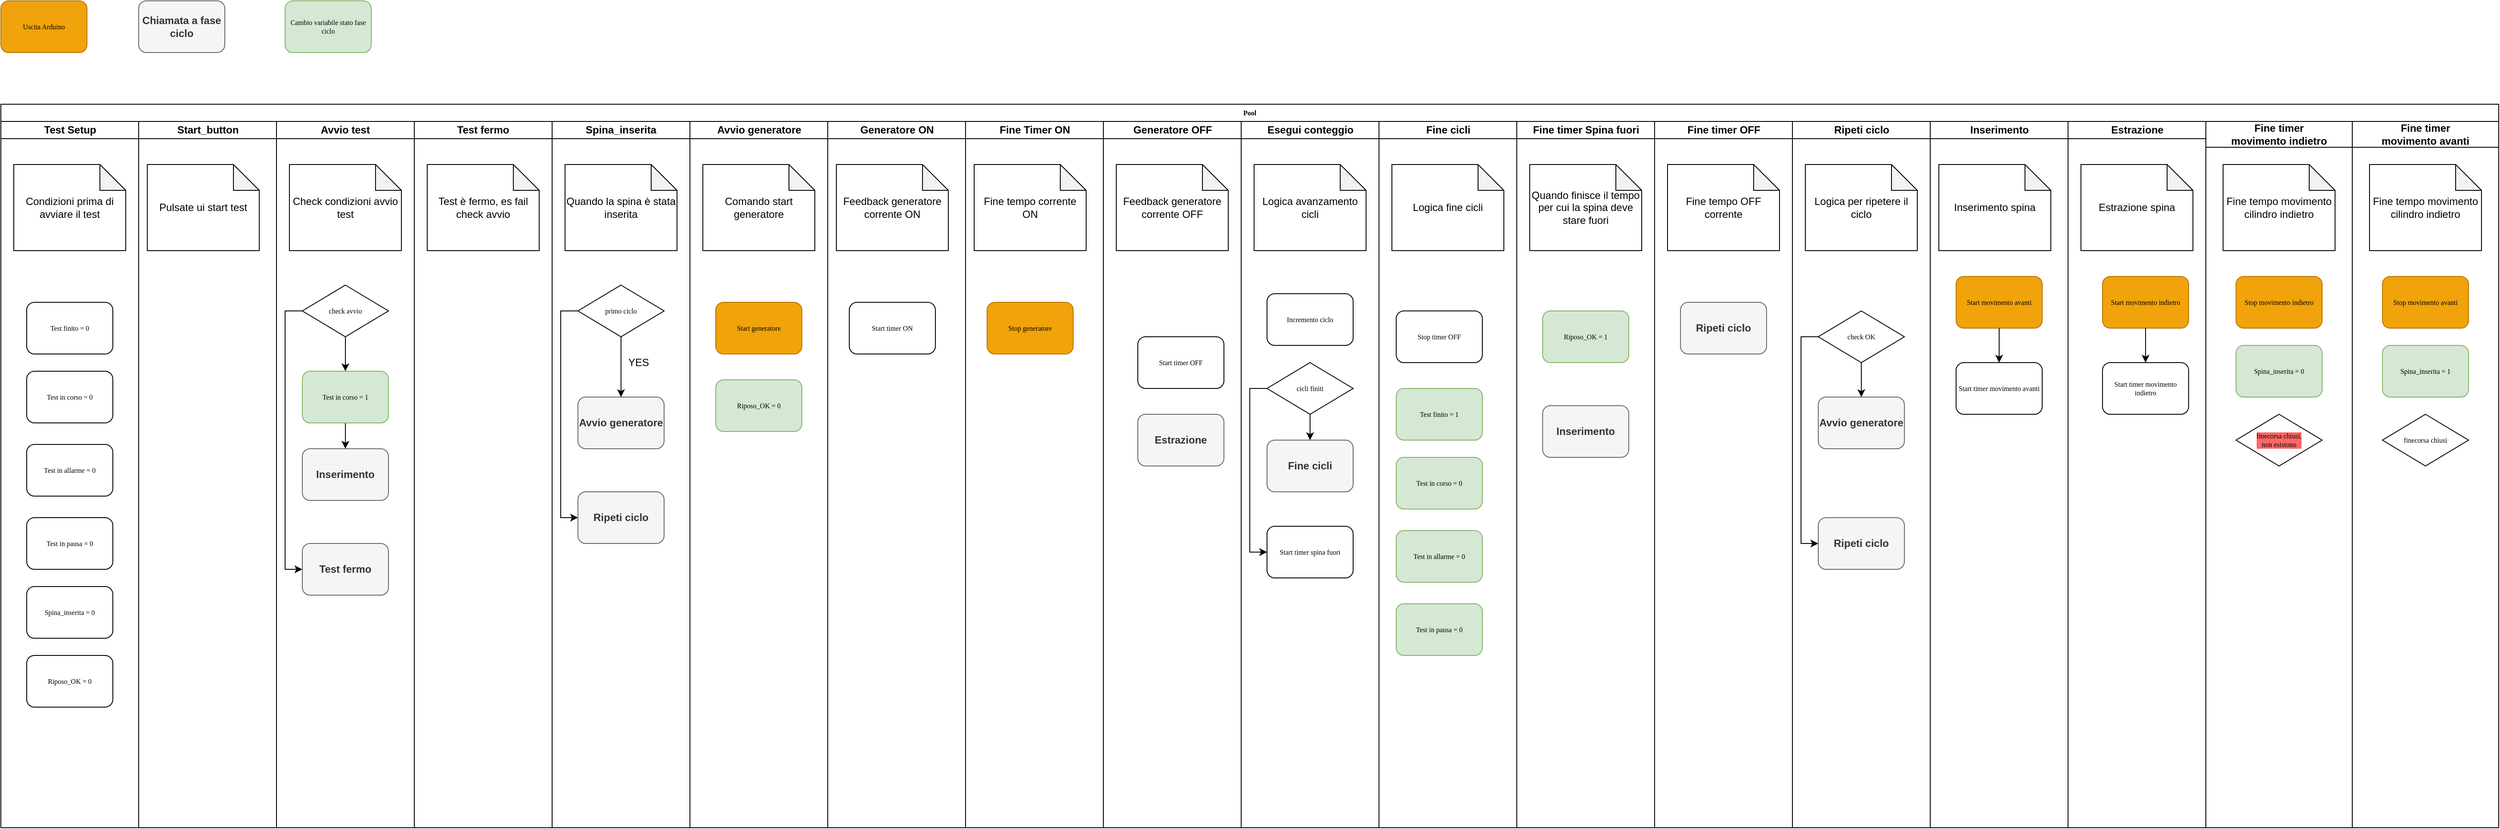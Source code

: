 <mxfile version="15.9.4" type="github">
  <diagram name="Page-1" id="74e2e168-ea6b-b213-b513-2b3c1d86103e">
    <mxGraphModel dx="1178" dy="1578" grid="1" gridSize="10" guides="1" tooltips="1" connect="1" arrows="1" fold="1" page="1" pageScale="1" pageWidth="1100" pageHeight="850" background="none" math="0" shadow="0">
      <root>
        <mxCell id="0" />
        <mxCell id="1" parent="0" />
        <mxCell id="77e6c97f196da883-1" value="Pool" style="swimlane;html=1;childLayout=stackLayout;startSize=20;rounded=0;shadow=0;labelBackgroundColor=none;strokeWidth=1;fontFamily=Verdana;fontSize=8;align=center;swimlaneLine=1;glass=0;separatorColor=#E6E6E6;whiteSpace=wrap;" parent="1" vertex="1">
          <mxGeometry x="70" y="-30" width="2900" height="840" as="geometry" />
        </mxCell>
        <mxCell id="WGGpqB69vOt5ms05KSNj-37" value="Test Setup" style="swimlane;html=1;startSize=20;" parent="77e6c97f196da883-1" vertex="1">
          <mxGeometry y="20" width="160" height="820" as="geometry" />
        </mxCell>
        <mxCell id="WGGpqB69vOt5ms05KSNj-38" value="Test finito = 0" style="rounded=1;whiteSpace=wrap;html=1;shadow=0;labelBackgroundColor=none;strokeWidth=1;fontFamily=Verdana;fontSize=8;align=center;" parent="WGGpqB69vOt5ms05KSNj-37" vertex="1">
          <mxGeometry x="30" y="210" width="100" height="60" as="geometry" />
        </mxCell>
        <mxCell id="WGGpqB69vOt5ms05KSNj-39" value="Test in pausa = 0" style="rounded=1;whiteSpace=wrap;html=1;shadow=0;labelBackgroundColor=none;strokeWidth=1;fontFamily=Verdana;fontSize=8;align=center;" parent="WGGpqB69vOt5ms05KSNj-37" vertex="1">
          <mxGeometry x="30" y="460" width="100" height="60" as="geometry" />
        </mxCell>
        <mxCell id="WGGpqB69vOt5ms05KSNj-40" value="Test in allarme = 0" style="rounded=1;whiteSpace=wrap;html=1;shadow=0;labelBackgroundColor=none;strokeWidth=1;fontFamily=Verdana;fontSize=8;align=center;" parent="WGGpqB69vOt5ms05KSNj-37" vertex="1">
          <mxGeometry x="30" y="375" width="100" height="60" as="geometry" />
        </mxCell>
        <mxCell id="WGGpqB69vOt5ms05KSNj-41" value="Test in corso = 0" style="rounded=1;whiteSpace=wrap;html=1;shadow=0;labelBackgroundColor=none;strokeWidth=1;fontFamily=Verdana;fontSize=8;align=center;" parent="WGGpqB69vOt5ms05KSNj-37" vertex="1">
          <mxGeometry x="30" y="290" width="100" height="60" as="geometry" />
        </mxCell>
        <mxCell id="WGGpqB69vOt5ms05KSNj-42" value="Spina_inserita = 0" style="rounded=1;whiteSpace=wrap;html=1;shadow=0;labelBackgroundColor=none;strokeWidth=1;fontFamily=Verdana;fontSize=8;align=center;" parent="WGGpqB69vOt5ms05KSNj-37" vertex="1">
          <mxGeometry x="30" y="540" width="100" height="60" as="geometry" />
        </mxCell>
        <mxCell id="WGGpqB69vOt5ms05KSNj-43" value="Riposo_OK = 0" style="rounded=1;whiteSpace=wrap;html=1;shadow=0;labelBackgroundColor=none;strokeWidth=1;fontFamily=Verdana;fontSize=8;align=center;" parent="WGGpqB69vOt5ms05KSNj-37" vertex="1">
          <mxGeometry x="30" y="620" width="100" height="60" as="geometry" />
        </mxCell>
        <mxCell id="emUnJWbGVjGWdX6fmiIn-15" value="Condizioni prima di avviare il test" style="shape=note;whiteSpace=wrap;html=1;backgroundOutline=1;darkOpacity=0.05;" vertex="1" parent="WGGpqB69vOt5ms05KSNj-37">
          <mxGeometry x="15" y="50" width="130" height="100" as="geometry" />
        </mxCell>
        <mxCell id="77e6c97f196da883-2" value="Start_button" style="swimlane;html=1;startSize=20;" parent="77e6c97f196da883-1" vertex="1">
          <mxGeometry x="160" y="20" width="160" height="820" as="geometry" />
        </mxCell>
        <mxCell id="emUnJWbGVjGWdX6fmiIn-3" value="Pulsate ui start test" style="shape=note;whiteSpace=wrap;html=1;backgroundOutline=1;darkOpacity=0.05;" vertex="1" parent="77e6c97f196da883-2">
          <mxGeometry x="10" y="50" width="130" height="100" as="geometry" />
        </mxCell>
        <mxCell id="emUnJWbGVjGWdX6fmiIn-31" value="Avvio test" style="swimlane;html=1;startSize=20;whiteSpace=wrap;" vertex="1" parent="77e6c97f196da883-1">
          <mxGeometry x="320" y="20" width="160" height="820" as="geometry" />
        </mxCell>
        <mxCell id="emUnJWbGVjGWdX6fmiIn-34" style="edgeStyle=orthogonalEdgeStyle;rounded=0;orthogonalLoop=1;jettySize=auto;html=1;exitX=0;exitY=0.5;exitDx=0;exitDy=0;entryX=0;entryY=0.5;entryDx=0;entryDy=0;startSize=20;" edge="1" parent="emUnJWbGVjGWdX6fmiIn-31" source="77e6c97f196da883-20" target="emUnJWbGVjGWdX6fmiIn-32">
          <mxGeometry relative="1" as="geometry" />
        </mxCell>
        <mxCell id="emUnJWbGVjGWdX6fmiIn-35" style="edgeStyle=orthogonalEdgeStyle;rounded=0;orthogonalLoop=1;jettySize=auto;html=1;exitX=0.5;exitY=1;exitDx=0;exitDy=0;entryX=0.5;entryY=0;entryDx=0;entryDy=0;startSize=20;" edge="1" parent="emUnJWbGVjGWdX6fmiIn-31" source="77e6c97f196da883-20" target="WGGpqB69vOt5ms05KSNj-36">
          <mxGeometry relative="1" as="geometry" />
        </mxCell>
        <mxCell id="77e6c97f196da883-20" value="check avvio" style="rhombus;whiteSpace=wrap;html=1;rounded=0;shadow=0;labelBackgroundColor=none;strokeWidth=1;fontFamily=Verdana;fontSize=8;align=center;" parent="emUnJWbGVjGWdX6fmiIn-31" vertex="1">
          <mxGeometry x="30" y="190" width="100" height="60" as="geometry" />
        </mxCell>
        <mxCell id="77e6c97f196da883-8" value="&lt;span style=&quot;font-family: &amp;#34;helvetica&amp;#34; ; font-size: 12px ; font-weight: 700&quot;&gt;Inserimento&lt;/span&gt;" style="rounded=1;whiteSpace=wrap;html=1;shadow=0;labelBackgroundColor=none;strokeWidth=1;fontFamily=Verdana;fontSize=8;align=center;fillColor=#f5f5f5;strokeColor=#666666;fontColor=#333333;" parent="emUnJWbGVjGWdX6fmiIn-31" vertex="1">
          <mxGeometry x="30" y="380" width="100" height="60" as="geometry" />
        </mxCell>
        <mxCell id="emUnJWbGVjGWdX6fmiIn-36" style="edgeStyle=orthogonalEdgeStyle;rounded=0;orthogonalLoop=1;jettySize=auto;html=1;exitX=0.5;exitY=1;exitDx=0;exitDy=0;entryX=0.5;entryY=0;entryDx=0;entryDy=0;startSize=20;" edge="1" parent="emUnJWbGVjGWdX6fmiIn-31" source="WGGpqB69vOt5ms05KSNj-36" target="77e6c97f196da883-8">
          <mxGeometry relative="1" as="geometry" />
        </mxCell>
        <mxCell id="WGGpqB69vOt5ms05KSNj-36" value="Test in corso = 1" style="rounded=1;whiteSpace=wrap;html=1;shadow=0;labelBackgroundColor=none;strokeWidth=1;fontFamily=Verdana;fontSize=8;align=center;fillColor=#d5e8d4;strokeColor=#82b366;" parent="emUnJWbGVjGWdX6fmiIn-31" vertex="1">
          <mxGeometry x="30" y="290" width="100" height="60" as="geometry" />
        </mxCell>
        <mxCell id="emUnJWbGVjGWdX6fmiIn-32" value="&lt;span style=&quot;font-family: &amp;#34;helvetica&amp;#34; ; font-size: 12px ; font-weight: 700&quot;&gt;Test fermo&lt;/span&gt;" style="rounded=1;whiteSpace=wrap;html=1;shadow=0;labelBackgroundColor=none;strokeWidth=1;fontFamily=Verdana;fontSize=8;align=center;fillColor=#f5f5f5;strokeColor=#666666;fontColor=#333333;" vertex="1" parent="emUnJWbGVjGWdX6fmiIn-31">
          <mxGeometry x="30" y="490" width="100" height="60" as="geometry" />
        </mxCell>
        <mxCell id="emUnJWbGVjGWdX6fmiIn-38" value="Check condizioni avvio test" style="shape=note;whiteSpace=wrap;html=1;backgroundOutline=1;darkOpacity=0.05;" vertex="1" parent="emUnJWbGVjGWdX6fmiIn-31">
          <mxGeometry x="15" y="50" width="130" height="100" as="geometry" />
        </mxCell>
        <mxCell id="emUnJWbGVjGWdX6fmiIn-33" value="Test fermo" style="swimlane;html=1;startSize=20;whiteSpace=wrap;" vertex="1" parent="77e6c97f196da883-1">
          <mxGeometry x="480" y="20" width="160" height="820" as="geometry" />
        </mxCell>
        <mxCell id="emUnJWbGVjGWdX6fmiIn-37" value="Test è fermo, es fail check avvio" style="shape=note;whiteSpace=wrap;html=1;backgroundOutline=1;darkOpacity=0.05;" vertex="1" parent="emUnJWbGVjGWdX6fmiIn-33">
          <mxGeometry x="15" y="50" width="130" height="100" as="geometry" />
        </mxCell>
        <mxCell id="77e6c97f196da883-4" value="Spina_inserita" style="swimlane;html=1;startSize=20;whiteSpace=wrap;" parent="77e6c97f196da883-1" vertex="1">
          <mxGeometry x="640" y="20" width="160" height="820" as="geometry" />
        </mxCell>
        <mxCell id="WGGpqB69vOt5ms05KSNj-2" value="&lt;span style=&quot;font-family: &amp;#34;helvetica&amp;#34; ; font-size: 12px ; font-weight: 700&quot;&gt;Avvio generatore&lt;/span&gt;" style="rounded=1;whiteSpace=wrap;html=1;shadow=0;labelBackgroundColor=none;strokeWidth=1;fontFamily=Verdana;fontSize=8;align=center;fillColor=#f5f5f5;fontColor=#333333;strokeColor=#666666;" parent="77e6c97f196da883-4" vertex="1">
          <mxGeometry x="30" y="320" width="100" height="60" as="geometry" />
        </mxCell>
        <mxCell id="WGGpqB69vOt5ms05KSNj-48" style="edgeStyle=orthogonalEdgeStyle;rounded=0;orthogonalLoop=1;jettySize=auto;html=1;exitX=0.5;exitY=1;exitDx=0;exitDy=0;entryX=0.5;entryY=0;entryDx=0;entryDy=0;" parent="77e6c97f196da883-4" source="WGGpqB69vOt5ms05KSNj-47" target="WGGpqB69vOt5ms05KSNj-2" edge="1">
          <mxGeometry relative="1" as="geometry" />
        </mxCell>
        <mxCell id="WGGpqB69vOt5ms05KSNj-51" style="edgeStyle=orthogonalEdgeStyle;rounded=0;orthogonalLoop=1;jettySize=auto;html=1;exitX=0;exitY=0.5;exitDx=0;exitDy=0;entryX=0;entryY=0.5;entryDx=0;entryDy=0;" parent="77e6c97f196da883-4" source="WGGpqB69vOt5ms05KSNj-47" target="WGGpqB69vOt5ms05KSNj-50" edge="1">
          <mxGeometry relative="1" as="geometry" />
        </mxCell>
        <mxCell id="WGGpqB69vOt5ms05KSNj-47" value="primo ciclo" style="rhombus;whiteSpace=wrap;html=1;rounded=0;shadow=0;labelBackgroundColor=none;strokeWidth=1;fontFamily=Verdana;fontSize=8;align=center;" parent="77e6c97f196da883-4" vertex="1">
          <mxGeometry x="30" y="190" width="100" height="60" as="geometry" />
        </mxCell>
        <mxCell id="WGGpqB69vOt5ms05KSNj-50" value="&lt;span style=&quot;font-family: &amp;#34;helvetica&amp;#34; ; font-size: 12px ; font-weight: 700&quot;&gt;Ripeti ciclo&lt;/span&gt;" style="rounded=1;whiteSpace=wrap;html=1;shadow=0;labelBackgroundColor=none;strokeWidth=1;fontFamily=Verdana;fontSize=8;align=center;fillColor=#f5f5f5;fontColor=#333333;strokeColor=#666666;" parent="77e6c97f196da883-4" vertex="1">
          <mxGeometry x="30" y="430" width="100" height="60" as="geometry" />
        </mxCell>
        <mxCell id="WGGpqB69vOt5ms05KSNj-49" value="YES" style="text;html=1;align=center;verticalAlign=middle;resizable=0;points=[];autosize=1;strokeColor=none;fillColor=none;" parent="77e6c97f196da883-4" vertex="1">
          <mxGeometry x="80" y="270" width="40" height="20" as="geometry" />
        </mxCell>
        <mxCell id="emUnJWbGVjGWdX6fmiIn-2" value="Quando la spina è stata inserita" style="shape=note;whiteSpace=wrap;html=1;backgroundOutline=1;darkOpacity=0.05;" vertex="1" parent="77e6c97f196da883-4">
          <mxGeometry x="15" y="50" width="130" height="100" as="geometry" />
        </mxCell>
        <mxCell id="emUnJWbGVjGWdX6fmiIn-16" value="Avvio generatore" style="swimlane;html=1;startSize=20;" vertex="1" parent="77e6c97f196da883-1">
          <mxGeometry x="800" y="20" width="160" height="820" as="geometry" />
        </mxCell>
        <mxCell id="emUnJWbGVjGWdX6fmiIn-17" value="Comando start generatore" style="shape=note;whiteSpace=wrap;html=1;backgroundOutline=1;darkOpacity=0.05;" vertex="1" parent="emUnJWbGVjGWdX6fmiIn-16">
          <mxGeometry x="15" y="50" width="130" height="100" as="geometry" />
        </mxCell>
        <mxCell id="emUnJWbGVjGWdX6fmiIn-18" value="Start generatore" style="rounded=1;whiteSpace=wrap;html=1;shadow=0;labelBackgroundColor=none;strokeWidth=1;fontFamily=Verdana;fontSize=8;align=center;fillColor=#f0a30a;fontColor=#000000;strokeColor=#BD7000;" vertex="1" parent="emUnJWbGVjGWdX6fmiIn-16">
          <mxGeometry x="30" y="210" width="100" height="60" as="geometry" />
        </mxCell>
        <mxCell id="WGGpqB69vOt5ms05KSNj-17" value="Riposo_OK = 0" style="rounded=1;whiteSpace=wrap;html=1;shadow=0;labelBackgroundColor=none;strokeWidth=1;fontFamily=Verdana;fontSize=8;align=center;fillColor=#d5e8d4;strokeColor=#82b366;" parent="emUnJWbGVjGWdX6fmiIn-16" vertex="1">
          <mxGeometry x="30" y="300" width="100" height="60" as="geometry" />
        </mxCell>
        <mxCell id="WGGpqB69vOt5ms05KSNj-58" value="Generatore ON" style="swimlane;html=1;startSize=20;" parent="77e6c97f196da883-1" vertex="1">
          <mxGeometry x="960" y="20" width="160" height="820" as="geometry" />
        </mxCell>
        <mxCell id="WGGpqB69vOt5ms05KSNj-3" value="Start timer ON" style="rounded=1;whiteSpace=wrap;html=1;shadow=0;labelBackgroundColor=none;strokeWidth=1;fontFamily=Verdana;fontSize=8;align=center;" parent="WGGpqB69vOt5ms05KSNj-58" vertex="1">
          <mxGeometry x="25" y="210" width="100" height="60" as="geometry" />
        </mxCell>
        <mxCell id="emUnJWbGVjGWdX6fmiIn-1" value="Feedback generatore corrente ON" style="shape=note;whiteSpace=wrap;html=1;backgroundOutline=1;darkOpacity=0.05;" vertex="1" parent="WGGpqB69vOt5ms05KSNj-58">
          <mxGeometry x="10" y="50" width="130" height="100" as="geometry" />
        </mxCell>
        <mxCell id="77e6c97f196da883-6" value="Fine Timer ON" style="swimlane;html=1;startSize=20;" parent="77e6c97f196da883-1" vertex="1">
          <mxGeometry x="1120" y="20" width="160" height="820" as="geometry" />
        </mxCell>
        <mxCell id="WGGpqB69vOt5ms05KSNj-4" value="Stop generatore" style="rounded=1;whiteSpace=wrap;html=1;shadow=0;labelBackgroundColor=none;strokeWidth=1;fontFamily=Verdana;fontSize=8;align=center;fillColor=#f0a30a;fontColor=#000000;strokeColor=#BD7000;" parent="77e6c97f196da883-6" vertex="1">
          <mxGeometry x="25" y="210" width="100" height="60" as="geometry" />
        </mxCell>
        <mxCell id="emUnJWbGVjGWdX6fmiIn-4" value="Fine tempo corrente ON" style="shape=note;whiteSpace=wrap;html=1;backgroundOutline=1;darkOpacity=0.05;" vertex="1" parent="77e6c97f196da883-6">
          <mxGeometry x="10" y="50" width="130" height="100" as="geometry" />
        </mxCell>
        <mxCell id="77e6c97f196da883-7" value="Generatore OFF" style="swimlane;html=1;startSize=20;" parent="77e6c97f196da883-1" vertex="1">
          <mxGeometry x="1280" y="20" width="160" height="820" as="geometry" />
        </mxCell>
        <mxCell id="WGGpqB69vOt5ms05KSNj-7" value="Start timer OFF" style="rounded=1;whiteSpace=wrap;html=1;shadow=0;labelBackgroundColor=none;strokeWidth=1;fontFamily=Verdana;fontSize=8;align=center;" parent="77e6c97f196da883-7" vertex="1">
          <mxGeometry x="40" y="250" width="100" height="60" as="geometry" />
        </mxCell>
        <mxCell id="WGGpqB69vOt5ms05KSNj-61" value="&lt;span style=&quot;font-family: &amp;#34;helvetica&amp;#34; ; font-size: 12px ; font-weight: 700&quot;&gt;Estrazione&lt;/span&gt;" style="rounded=1;whiteSpace=wrap;html=1;shadow=0;labelBackgroundColor=none;strokeWidth=1;fontFamily=Verdana;fontSize=8;align=center;fillColor=#f5f5f5;strokeColor=#666666;fontColor=#333333;" parent="77e6c97f196da883-7" vertex="1">
          <mxGeometry x="40" y="340" width="100" height="60" as="geometry" />
        </mxCell>
        <mxCell id="emUnJWbGVjGWdX6fmiIn-5" value="Feedback generatore corrente OFF" style="shape=note;whiteSpace=wrap;html=1;backgroundOutline=1;darkOpacity=0.05;" vertex="1" parent="77e6c97f196da883-7">
          <mxGeometry x="15" y="50" width="130" height="100" as="geometry" />
        </mxCell>
        <mxCell id="WGGpqB69vOt5ms05KSNj-11" value="Esegui conteggio" style="swimlane;html=1;startSize=20;" parent="77e6c97f196da883-1" vertex="1">
          <mxGeometry x="1440" y="20" width="160" height="820" as="geometry" />
        </mxCell>
        <mxCell id="WGGpqB69vOt5ms05KSNj-14" value="Start timer spina fuori" style="rounded=1;whiteSpace=wrap;html=1;shadow=0;labelBackgroundColor=none;strokeWidth=1;fontFamily=Verdana;fontSize=8;align=center;" parent="WGGpqB69vOt5ms05KSNj-11" vertex="1">
          <mxGeometry x="30" y="470" width="100" height="60" as="geometry" />
        </mxCell>
        <mxCell id="WGGpqB69vOt5ms05KSNj-18" value="Incremento ciclo" style="rounded=1;whiteSpace=wrap;html=1;shadow=0;labelBackgroundColor=none;strokeWidth=1;fontFamily=Verdana;fontSize=8;align=center;" parent="WGGpqB69vOt5ms05KSNj-11" vertex="1">
          <mxGeometry x="30" y="200" width="100" height="60" as="geometry" />
        </mxCell>
        <mxCell id="WGGpqB69vOt5ms05KSNj-32" style="edgeStyle=orthogonalEdgeStyle;rounded=0;orthogonalLoop=1;jettySize=auto;html=1;exitX=0.5;exitY=1;exitDx=0;exitDy=0;entryX=0.5;entryY=0;entryDx=0;entryDy=0;" parent="WGGpqB69vOt5ms05KSNj-11" source="WGGpqB69vOt5ms05KSNj-19" target="emUnJWbGVjGWdX6fmiIn-23" edge="1">
          <mxGeometry relative="1" as="geometry">
            <mxPoint x="80" y="360" as="targetPoint" />
          </mxGeometry>
        </mxCell>
        <mxCell id="emUnJWbGVjGWdX6fmiIn-22" style="edgeStyle=orthogonalEdgeStyle;rounded=0;orthogonalLoop=1;jettySize=auto;html=1;exitX=0;exitY=0.5;exitDx=0;exitDy=0;entryX=0;entryY=0.5;entryDx=0;entryDy=0;startSize=20;" edge="1" parent="WGGpqB69vOt5ms05KSNj-11" source="WGGpqB69vOt5ms05KSNj-19" target="WGGpqB69vOt5ms05KSNj-14">
          <mxGeometry relative="1" as="geometry" />
        </mxCell>
        <mxCell id="WGGpqB69vOt5ms05KSNj-19" value="cicli finiti" style="rhombus;whiteSpace=wrap;html=1;rounded=0;shadow=0;labelBackgroundColor=none;strokeWidth=1;fontFamily=Verdana;fontSize=8;align=center;" parent="WGGpqB69vOt5ms05KSNj-11" vertex="1">
          <mxGeometry x="30" y="280" width="100" height="60" as="geometry" />
        </mxCell>
        <mxCell id="emUnJWbGVjGWdX6fmiIn-6" value="Logica avanzamento cicli" style="shape=note;whiteSpace=wrap;html=1;backgroundOutline=1;darkOpacity=0.05;" vertex="1" parent="WGGpqB69vOt5ms05KSNj-11">
          <mxGeometry x="15" y="50" width="130" height="100" as="geometry" />
        </mxCell>
        <mxCell id="emUnJWbGVjGWdX6fmiIn-23" value="&lt;span style=&quot;font-family: &amp;#34;helvetica&amp;#34; ; font-size: 12px ; font-weight: 700&quot;&gt;Fine cicli&lt;/span&gt;" style="rounded=1;whiteSpace=wrap;html=1;shadow=0;labelBackgroundColor=none;strokeWidth=1;fontFamily=Verdana;fontSize=8;align=center;fillColor=#f5f5f5;strokeColor=#666666;fontColor=#333333;" vertex="1" parent="WGGpqB69vOt5ms05KSNj-11">
          <mxGeometry x="30" y="370" width="100" height="60" as="geometry" />
        </mxCell>
        <mxCell id="WGGpqB69vOt5ms05KSNj-21" value="Fine cicli" style="swimlane;html=1;startSize=20;" parent="77e6c97f196da883-1" vertex="1">
          <mxGeometry x="1600" y="20" width="160" height="820" as="geometry" />
        </mxCell>
        <mxCell id="WGGpqB69vOt5ms05KSNj-30" value="Stop timer OFF" style="rounded=1;whiteSpace=wrap;html=1;shadow=0;labelBackgroundColor=none;strokeWidth=1;fontFamily=Verdana;fontSize=8;align=center;" parent="WGGpqB69vOt5ms05KSNj-21" vertex="1">
          <mxGeometry x="20" y="220" width="100" height="60" as="geometry" />
        </mxCell>
        <mxCell id="WGGpqB69vOt5ms05KSNj-31" value="Test finito = 1" style="rounded=1;whiteSpace=wrap;html=1;shadow=0;labelBackgroundColor=none;strokeWidth=1;fontFamily=Verdana;fontSize=8;align=center;fillColor=#d5e8d4;strokeColor=#82b366;" parent="WGGpqB69vOt5ms05KSNj-21" vertex="1">
          <mxGeometry x="20" y="310" width="100" height="60" as="geometry" />
        </mxCell>
        <mxCell id="WGGpqB69vOt5ms05KSNj-33" value="Test in corso = 0" style="rounded=1;whiteSpace=wrap;html=1;shadow=0;labelBackgroundColor=none;strokeWidth=1;fontFamily=Verdana;fontSize=8;align=center;fillColor=#d5e8d4;strokeColor=#82b366;" parent="WGGpqB69vOt5ms05KSNj-21" vertex="1">
          <mxGeometry x="20" y="390" width="100" height="60" as="geometry" />
        </mxCell>
        <mxCell id="WGGpqB69vOt5ms05KSNj-34" value="Test in allarme = 0" style="rounded=1;whiteSpace=wrap;html=1;shadow=0;labelBackgroundColor=none;strokeWidth=1;fontFamily=Verdana;fontSize=8;align=center;fillColor=#d5e8d4;strokeColor=#82b366;" parent="WGGpqB69vOt5ms05KSNj-21" vertex="1">
          <mxGeometry x="20" y="475" width="100" height="60" as="geometry" />
        </mxCell>
        <mxCell id="WGGpqB69vOt5ms05KSNj-35" value="Test in pausa = 0" style="rounded=1;whiteSpace=wrap;html=1;shadow=0;labelBackgroundColor=none;strokeWidth=1;fontFamily=Verdana;fontSize=8;align=center;fillColor=#d5e8d4;strokeColor=#82b366;" parent="WGGpqB69vOt5ms05KSNj-21" vertex="1">
          <mxGeometry x="20" y="560" width="100" height="60" as="geometry" />
        </mxCell>
        <mxCell id="emUnJWbGVjGWdX6fmiIn-7" value="Logica fine cicli" style="shape=note;whiteSpace=wrap;html=1;backgroundOutline=1;darkOpacity=0.05;" vertex="1" parent="WGGpqB69vOt5ms05KSNj-21">
          <mxGeometry x="15" y="50" width="130" height="100" as="geometry" />
        </mxCell>
        <mxCell id="WGGpqB69vOt5ms05KSNj-15" value="Fine timer Spina fuori" style="swimlane;html=1;startSize=20;" parent="77e6c97f196da883-1" vertex="1">
          <mxGeometry x="1760" y="20" width="160" height="820" as="geometry" />
        </mxCell>
        <mxCell id="WGGpqB69vOt5ms05KSNj-16" value="Riposo_OK = 1" style="rounded=1;whiteSpace=wrap;html=1;shadow=0;labelBackgroundColor=none;strokeWidth=1;fontFamily=Verdana;fontSize=8;align=center;fillColor=#d5e8d4;strokeColor=#82b366;" parent="WGGpqB69vOt5ms05KSNj-15" vertex="1">
          <mxGeometry x="30" y="220" width="100" height="60" as="geometry" />
        </mxCell>
        <mxCell id="emUnJWbGVjGWdX6fmiIn-8" value="Quando finisce il tempo per cui la spina deve stare fuori" style="shape=note;whiteSpace=wrap;html=1;backgroundOutline=1;darkOpacity=0.05;" vertex="1" parent="WGGpqB69vOt5ms05KSNj-15">
          <mxGeometry x="15" y="50" width="130" height="100" as="geometry" />
        </mxCell>
        <mxCell id="emUnJWbGVjGWdX6fmiIn-20" value="&lt;span style=&quot;font-family: &amp;#34;helvetica&amp;#34; ; font-size: 12px ; font-weight: 700&quot;&gt;Inserimento&lt;/span&gt;" style="rounded=1;whiteSpace=wrap;html=1;shadow=0;labelBackgroundColor=none;strokeWidth=1;fontFamily=Verdana;fontSize=8;align=center;fillColor=#f5f5f5;strokeColor=#666666;fontColor=#333333;" vertex="1" parent="WGGpqB69vOt5ms05KSNj-15">
          <mxGeometry x="30" y="330" width="100" height="60" as="geometry" />
        </mxCell>
        <mxCell id="WGGpqB69vOt5ms05KSNj-54" value="Fine timer OFF" style="swimlane;html=1;startSize=20;" parent="77e6c97f196da883-1" vertex="1">
          <mxGeometry x="1920" y="20" width="160" height="820" as="geometry" />
        </mxCell>
        <mxCell id="emUnJWbGVjGWdX6fmiIn-9" value="Fine tempo OFF corrente" style="shape=note;whiteSpace=wrap;html=1;backgroundOutline=1;darkOpacity=0.05;" vertex="1" parent="WGGpqB69vOt5ms05KSNj-54">
          <mxGeometry x="15" y="50" width="130" height="100" as="geometry" />
        </mxCell>
        <mxCell id="emUnJWbGVjGWdX6fmiIn-24" value="&lt;span style=&quot;font-family: &amp;#34;helvetica&amp;#34; ; font-size: 12px ; font-weight: 700&quot;&gt;Ripeti ciclo&lt;/span&gt;" style="rounded=1;whiteSpace=wrap;html=1;shadow=0;labelBackgroundColor=none;strokeWidth=1;fontFamily=Verdana;fontSize=8;align=center;fillColor=#f5f5f5;strokeColor=#666666;fontColor=#333333;" vertex="1" parent="WGGpqB69vOt5ms05KSNj-54">
          <mxGeometry x="30" y="210" width="100" height="60" as="geometry" />
        </mxCell>
        <mxCell id="WGGpqB69vOt5ms05KSNj-55" value="Ripeti ciclo" style="swimlane;html=1;startSize=20;" parent="77e6c97f196da883-1" vertex="1">
          <mxGeometry x="2080" y="20" width="160" height="820" as="geometry" />
        </mxCell>
        <mxCell id="emUnJWbGVjGWdX6fmiIn-10" value="Logica per ripetere il ciclo" style="shape=note;whiteSpace=wrap;html=1;backgroundOutline=1;darkOpacity=0.05;" vertex="1" parent="WGGpqB69vOt5ms05KSNj-55">
          <mxGeometry x="15" y="50" width="130" height="100" as="geometry" />
        </mxCell>
        <mxCell id="emUnJWbGVjGWdX6fmiIn-28" style="edgeStyle=orthogonalEdgeStyle;rounded=0;orthogonalLoop=1;jettySize=auto;html=1;exitX=0;exitY=0.5;exitDx=0;exitDy=0;entryX=0;entryY=0.5;entryDx=0;entryDy=0;startSize=20;" edge="1" parent="WGGpqB69vOt5ms05KSNj-55" source="emUnJWbGVjGWdX6fmiIn-25" target="emUnJWbGVjGWdX6fmiIn-27">
          <mxGeometry relative="1" as="geometry" />
        </mxCell>
        <mxCell id="emUnJWbGVjGWdX6fmiIn-29" style="edgeStyle=orthogonalEdgeStyle;rounded=0;orthogonalLoop=1;jettySize=auto;html=1;exitX=0.5;exitY=1;exitDx=0;exitDy=0;entryX=0.5;entryY=0;entryDx=0;entryDy=0;startSize=20;" edge="1" parent="WGGpqB69vOt5ms05KSNj-55" source="emUnJWbGVjGWdX6fmiIn-25" target="emUnJWbGVjGWdX6fmiIn-26">
          <mxGeometry relative="1" as="geometry" />
        </mxCell>
        <mxCell id="emUnJWbGVjGWdX6fmiIn-25" value="check OK" style="rhombus;whiteSpace=wrap;html=1;rounded=0;shadow=0;labelBackgroundColor=none;strokeWidth=1;fontFamily=Verdana;fontSize=8;align=center;" vertex="1" parent="WGGpqB69vOt5ms05KSNj-55">
          <mxGeometry x="30" y="220" width="100" height="60" as="geometry" />
        </mxCell>
        <mxCell id="emUnJWbGVjGWdX6fmiIn-26" value="&lt;span style=&quot;font-family: &amp;#34;helvetica&amp;#34; ; font-size: 12px ; font-weight: 700&quot;&gt;Avvio generatore&lt;/span&gt;" style="rounded=1;whiteSpace=wrap;html=1;shadow=0;labelBackgroundColor=none;strokeWidth=1;fontFamily=Verdana;fontSize=8;align=center;fillColor=#f5f5f5;strokeColor=#666666;fontColor=#333333;" vertex="1" parent="WGGpqB69vOt5ms05KSNj-55">
          <mxGeometry x="30" y="320" width="100" height="60" as="geometry" />
        </mxCell>
        <mxCell id="emUnJWbGVjGWdX6fmiIn-27" value="&lt;span style=&quot;font-family: &amp;#34;helvetica&amp;#34; ; font-size: 12px ; font-weight: 700&quot;&gt;Ripeti ciclo&lt;/span&gt;" style="rounded=1;whiteSpace=wrap;html=1;shadow=0;labelBackgroundColor=none;strokeWidth=1;fontFamily=Verdana;fontSize=8;align=center;fillColor=#f5f5f5;strokeColor=#666666;fontColor=#333333;" vertex="1" parent="WGGpqB69vOt5ms05KSNj-55">
          <mxGeometry x="30" y="460" width="100" height="60" as="geometry" />
        </mxCell>
        <mxCell id="WGGpqB69vOt5ms05KSNj-56" value="Inserimento" style="swimlane;html=1;startSize=20;" parent="77e6c97f196da883-1" vertex="1">
          <mxGeometry x="2240" y="20" width="160" height="820" as="geometry" />
        </mxCell>
        <mxCell id="WGGpqB69vOt5ms05KSNj-44" value="Start movimento avanti" style="rounded=1;whiteSpace=wrap;html=1;shadow=0;labelBackgroundColor=none;strokeWidth=1;fontFamily=Verdana;fontSize=8;align=center;fillColor=#f0a30a;fontColor=#000000;strokeColor=#BD7000;" parent="WGGpqB69vOt5ms05KSNj-56" vertex="1">
          <mxGeometry x="30" y="180" width="100" height="60" as="geometry" />
        </mxCell>
        <mxCell id="WGGpqB69vOt5ms05KSNj-45" value="Start timer movimento avanti" style="rounded=1;whiteSpace=wrap;html=1;shadow=0;labelBackgroundColor=none;strokeWidth=1;fontFamily=Verdana;fontSize=8;align=center;" parent="WGGpqB69vOt5ms05KSNj-56" vertex="1">
          <mxGeometry x="30" y="280" width="100" height="60" as="geometry" />
        </mxCell>
        <mxCell id="WGGpqB69vOt5ms05KSNj-46" style="edgeStyle=orthogonalEdgeStyle;rounded=0;orthogonalLoop=1;jettySize=auto;html=1;exitX=0.5;exitY=1;exitDx=0;exitDy=0;entryX=0.5;entryY=0;entryDx=0;entryDy=0;" parent="WGGpqB69vOt5ms05KSNj-56" source="WGGpqB69vOt5ms05KSNj-44" target="WGGpqB69vOt5ms05KSNj-45" edge="1">
          <mxGeometry relative="1" as="geometry" />
        </mxCell>
        <mxCell id="emUnJWbGVjGWdX6fmiIn-11" value="Inserimento spina" style="shape=note;whiteSpace=wrap;html=1;backgroundOutline=1;darkOpacity=0.05;" vertex="1" parent="WGGpqB69vOt5ms05KSNj-56">
          <mxGeometry x="10" y="50" width="130" height="100" as="geometry" />
        </mxCell>
        <mxCell id="WGGpqB69vOt5ms05KSNj-59" value="Estrazione" style="swimlane;html=1;startSize=20;" parent="77e6c97f196da883-1" vertex="1">
          <mxGeometry x="2400" y="20" width="160" height="820" as="geometry" />
        </mxCell>
        <mxCell id="WGGpqB69vOt5ms05KSNj-8" value="Start movimento indietro" style="rounded=1;whiteSpace=wrap;html=1;shadow=0;labelBackgroundColor=none;strokeWidth=1;fontFamily=Verdana;fontSize=8;align=center;fillColor=#f0a30a;fontColor=#000000;strokeColor=#BD7000;" parent="WGGpqB69vOt5ms05KSNj-59" vertex="1">
          <mxGeometry x="40" y="180" width="100" height="60" as="geometry" />
        </mxCell>
        <mxCell id="WGGpqB69vOt5ms05KSNj-9" value="Start timer movimento indietro" style="rounded=1;whiteSpace=wrap;html=1;shadow=0;labelBackgroundColor=none;strokeWidth=1;fontFamily=Verdana;fontSize=8;align=center;" parent="WGGpqB69vOt5ms05KSNj-59" vertex="1">
          <mxGeometry x="40" y="280" width="100" height="60" as="geometry" />
        </mxCell>
        <mxCell id="WGGpqB69vOt5ms05KSNj-10" style="edgeStyle=orthogonalEdgeStyle;rounded=0;orthogonalLoop=1;jettySize=auto;html=1;exitX=0.5;exitY=1;exitDx=0;exitDy=0;entryX=0.5;entryY=0;entryDx=0;entryDy=0;" parent="WGGpqB69vOt5ms05KSNj-59" source="WGGpqB69vOt5ms05KSNj-8" target="WGGpqB69vOt5ms05KSNj-9" edge="1">
          <mxGeometry relative="1" as="geometry" />
        </mxCell>
        <mxCell id="emUnJWbGVjGWdX6fmiIn-12" value="Estrazione spina" style="shape=note;whiteSpace=wrap;html=1;backgroundOutline=1;darkOpacity=0.05;" vertex="1" parent="WGGpqB69vOt5ms05KSNj-59">
          <mxGeometry x="15" y="50" width="130" height="100" as="geometry" />
        </mxCell>
        <mxCell id="WGGpqB69vOt5ms05KSNj-62" value="Fine timer &lt;br style=&quot;font-size: 12px&quot;&gt;movimento indietro" style="swimlane;html=1;startSize=30;whiteSpace=wrap;spacing=2;fontSize=12;" parent="77e6c97f196da883-1" vertex="1">
          <mxGeometry x="2560" y="20" width="170" height="820" as="geometry">
            <mxRectangle x="320" y="20" width="40" height="820" as="alternateBounds" />
          </mxGeometry>
        </mxCell>
        <mxCell id="WGGpqB69vOt5ms05KSNj-63" value="Stop movimento indietro" style="rounded=1;whiteSpace=wrap;html=1;shadow=0;labelBackgroundColor=none;strokeWidth=1;fontFamily=Verdana;fontSize=8;align=center;fillColor=#f0a30a;fontColor=#000000;strokeColor=#BD7000;" parent="WGGpqB69vOt5ms05KSNj-62" vertex="1">
          <mxGeometry x="35" y="180" width="100" height="60" as="geometry" />
        </mxCell>
        <mxCell id="WGGpqB69vOt5ms05KSNj-64" value="Spina_inserita = 0" style="rounded=1;whiteSpace=wrap;html=1;shadow=0;labelBackgroundColor=none;strokeWidth=1;fontFamily=Verdana;fontSize=8;align=center;fillColor=#d5e8d4;strokeColor=#82b366;" parent="WGGpqB69vOt5ms05KSNj-62" vertex="1">
          <mxGeometry x="35" y="260" width="100" height="60" as="geometry" />
        </mxCell>
        <mxCell id="WGGpqB69vOt5ms05KSNj-65" value="finecorsa chiusi,&lt;br&gt;non esistono" style="rhombus;whiteSpace=wrap;html=1;rounded=0;shadow=0;labelBackgroundColor=#FF6666;strokeWidth=1;fontFamily=Verdana;fontSize=8;align=center;" parent="WGGpqB69vOt5ms05KSNj-62" vertex="1">
          <mxGeometry x="35" y="340" width="100" height="60" as="geometry" />
        </mxCell>
        <mxCell id="emUnJWbGVjGWdX6fmiIn-13" value="Fine tempo movimento cilindro indietro" style="shape=note;whiteSpace=wrap;html=1;backgroundOutline=1;darkOpacity=0.05;" vertex="1" parent="WGGpqB69vOt5ms05KSNj-62">
          <mxGeometry x="20" y="50" width="130" height="100" as="geometry" />
        </mxCell>
        <mxCell id="77e6c97f196da883-3" value="Fine timer &lt;br style=&quot;font-size: 12px;&quot;&gt;movimento avanti" style="swimlane;html=1;startSize=30;whiteSpace=wrap;spacing=2;fontSize=12;" parent="77e6c97f196da883-1" vertex="1">
          <mxGeometry x="2730" y="20" width="170" height="820" as="geometry">
            <mxRectangle x="320" y="20" width="40" height="820" as="alternateBounds" />
          </mxGeometry>
        </mxCell>
        <mxCell id="77e6c97f196da883-11" value="Stop movimento avanti" style="rounded=1;whiteSpace=wrap;html=1;shadow=0;labelBackgroundColor=none;strokeWidth=1;fontFamily=Verdana;fontSize=8;align=center;fillColor=#f0a30a;fontColor=#000000;strokeColor=#BD7000;" parent="77e6c97f196da883-3" vertex="1">
          <mxGeometry x="35" y="180" width="100" height="60" as="geometry" />
        </mxCell>
        <mxCell id="IJIA1yr2t6EPNyvtMsXm-1" value="Spina_inserita = 1" style="rounded=1;whiteSpace=wrap;html=1;shadow=0;labelBackgroundColor=none;strokeWidth=1;fontFamily=Verdana;fontSize=8;align=center;fillColor=#d5e8d4;strokeColor=#82b366;" parent="77e6c97f196da883-3" vertex="1">
          <mxGeometry x="35" y="260" width="100" height="60" as="geometry" />
        </mxCell>
        <mxCell id="WGGpqB69vOt5ms05KSNj-1" value="finecorsa chiusi" style="rhombus;whiteSpace=wrap;html=1;rounded=0;shadow=0;labelBackgroundColor=none;strokeWidth=1;fontFamily=Verdana;fontSize=8;align=center;" parent="77e6c97f196da883-3" vertex="1">
          <mxGeometry x="35" y="340" width="100" height="60" as="geometry" />
        </mxCell>
        <mxCell id="emUnJWbGVjGWdX6fmiIn-14" value="Fine tempo movimento cilindro indietro" style="shape=note;whiteSpace=wrap;html=1;backgroundOutline=1;darkOpacity=0.05;" vertex="1" parent="77e6c97f196da883-3">
          <mxGeometry x="20" y="50" width="130" height="100" as="geometry" />
        </mxCell>
        <mxCell id="emUnJWbGVjGWdX6fmiIn-19" value="Uscita Arduino" style="rounded=1;whiteSpace=wrap;html=1;shadow=0;labelBackgroundColor=none;strokeWidth=1;fontFamily=Verdana;fontSize=8;align=center;fillColor=#f0a30a;fontColor=#000000;strokeColor=#BD7000;" vertex="1" parent="1">
          <mxGeometry x="70" y="-150" width="100" height="60" as="geometry" />
        </mxCell>
        <mxCell id="emUnJWbGVjGWdX6fmiIn-21" value="&lt;span style=&quot;font-family: &amp;#34;helvetica&amp;#34; ; font-size: 12px ; font-weight: 700&quot;&gt;Chiamata a fase ciclo&lt;/span&gt;" style="rounded=1;whiteSpace=wrap;html=1;shadow=0;labelBackgroundColor=none;strokeWidth=1;fontFamily=Verdana;fontSize=8;align=center;fillColor=#f5f5f5;strokeColor=#666666;fontColor=#333333;" vertex="1" parent="1">
          <mxGeometry x="230" y="-150" width="100" height="60" as="geometry" />
        </mxCell>
        <mxCell id="emUnJWbGVjGWdX6fmiIn-30" value="Cambio variabile stato fase ciclo" style="rounded=1;whiteSpace=wrap;html=1;shadow=0;labelBackgroundColor=none;strokeWidth=1;fontFamily=Verdana;fontSize=8;align=center;fillColor=#d5e8d4;strokeColor=#82b366;" vertex="1" parent="1">
          <mxGeometry x="400" y="-150" width="100" height="60" as="geometry" />
        </mxCell>
      </root>
    </mxGraphModel>
  </diagram>
</mxfile>
